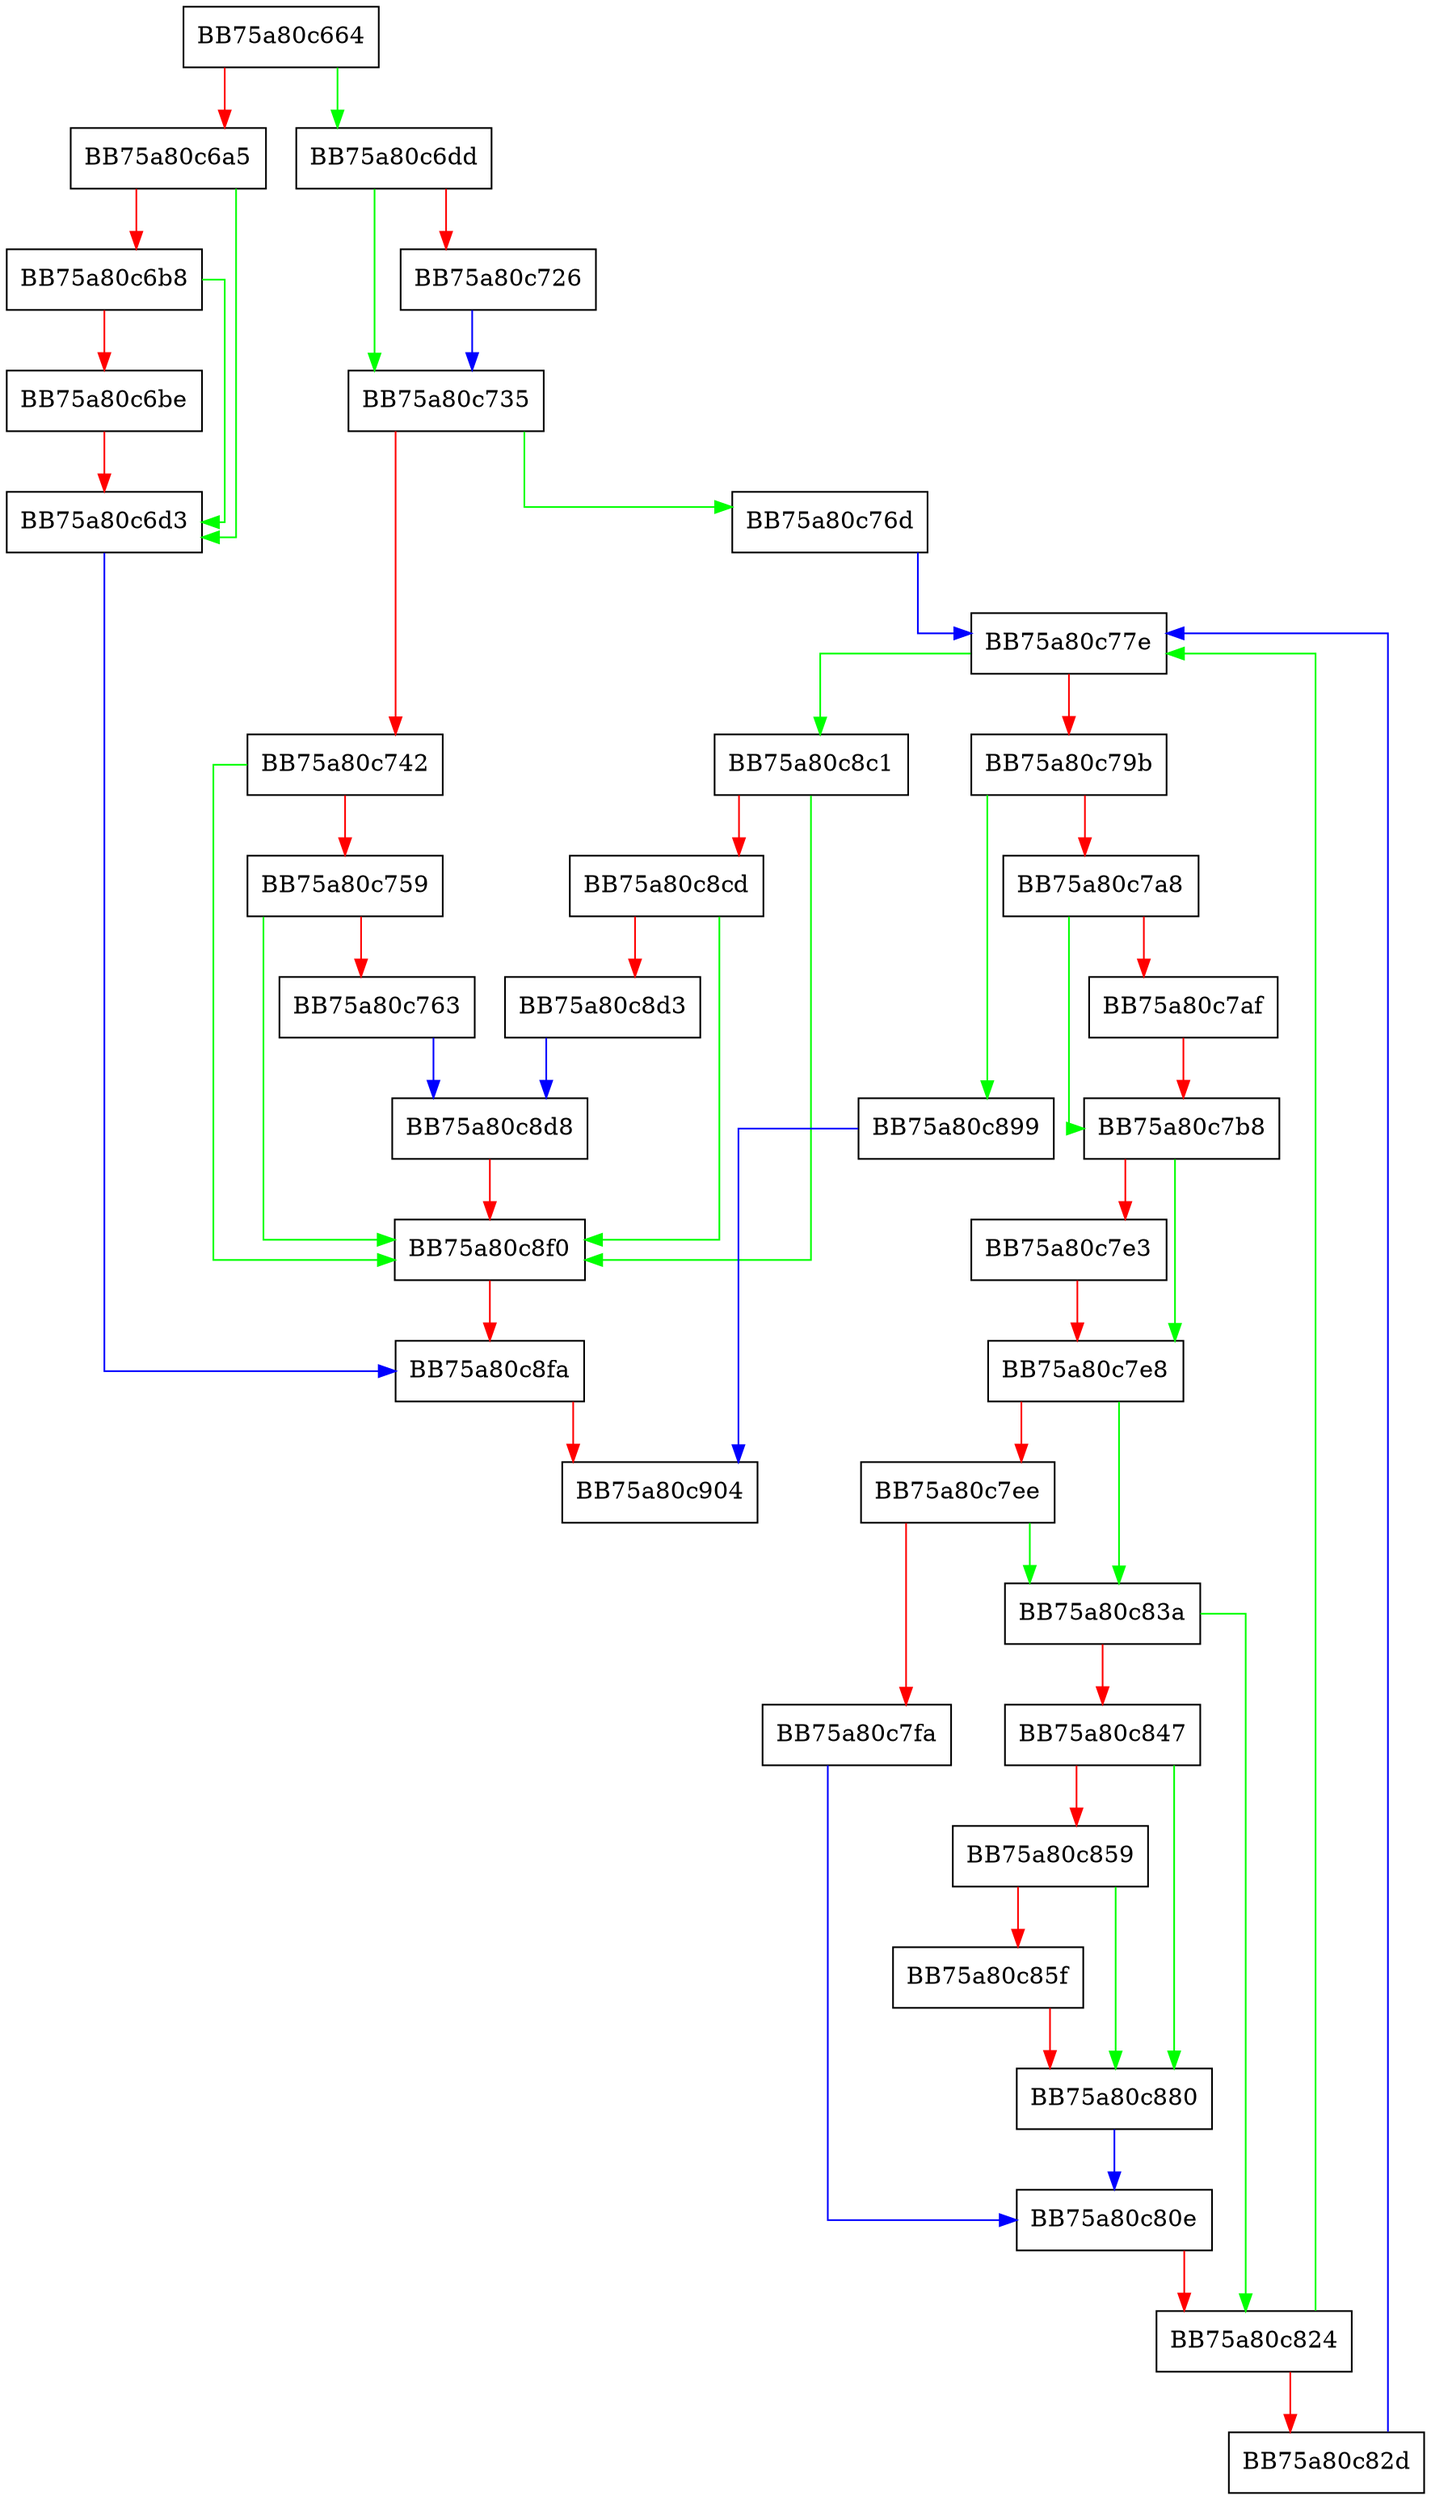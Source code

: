 digraph PurgeRemnantFiles {
  node [shape="box"];
  graph [splines=ortho];
  BB75a80c664 -> BB75a80c6dd [color="green"];
  BB75a80c664 -> BB75a80c6a5 [color="red"];
  BB75a80c6a5 -> BB75a80c6d3 [color="green"];
  BB75a80c6a5 -> BB75a80c6b8 [color="red"];
  BB75a80c6b8 -> BB75a80c6d3 [color="green"];
  BB75a80c6b8 -> BB75a80c6be [color="red"];
  BB75a80c6be -> BB75a80c6d3 [color="red"];
  BB75a80c6d3 -> BB75a80c8fa [color="blue"];
  BB75a80c6dd -> BB75a80c735 [color="green"];
  BB75a80c6dd -> BB75a80c726 [color="red"];
  BB75a80c726 -> BB75a80c735 [color="blue"];
  BB75a80c735 -> BB75a80c76d [color="green"];
  BB75a80c735 -> BB75a80c742 [color="red"];
  BB75a80c742 -> BB75a80c8f0 [color="green"];
  BB75a80c742 -> BB75a80c759 [color="red"];
  BB75a80c759 -> BB75a80c8f0 [color="green"];
  BB75a80c759 -> BB75a80c763 [color="red"];
  BB75a80c763 -> BB75a80c8d8 [color="blue"];
  BB75a80c76d -> BB75a80c77e [color="blue"];
  BB75a80c77e -> BB75a80c8c1 [color="green"];
  BB75a80c77e -> BB75a80c79b [color="red"];
  BB75a80c79b -> BB75a80c899 [color="green"];
  BB75a80c79b -> BB75a80c7a8 [color="red"];
  BB75a80c7a8 -> BB75a80c7b8 [color="green"];
  BB75a80c7a8 -> BB75a80c7af [color="red"];
  BB75a80c7af -> BB75a80c7b8 [color="red"];
  BB75a80c7b8 -> BB75a80c7e8 [color="green"];
  BB75a80c7b8 -> BB75a80c7e3 [color="red"];
  BB75a80c7e3 -> BB75a80c7e8 [color="red"];
  BB75a80c7e8 -> BB75a80c83a [color="green"];
  BB75a80c7e8 -> BB75a80c7ee [color="red"];
  BB75a80c7ee -> BB75a80c83a [color="green"];
  BB75a80c7ee -> BB75a80c7fa [color="red"];
  BB75a80c7fa -> BB75a80c80e [color="blue"];
  BB75a80c80e -> BB75a80c824 [color="red"];
  BB75a80c824 -> BB75a80c77e [color="green"];
  BB75a80c824 -> BB75a80c82d [color="red"];
  BB75a80c82d -> BB75a80c77e [color="blue"];
  BB75a80c83a -> BB75a80c824 [color="green"];
  BB75a80c83a -> BB75a80c847 [color="red"];
  BB75a80c847 -> BB75a80c880 [color="green"];
  BB75a80c847 -> BB75a80c859 [color="red"];
  BB75a80c859 -> BB75a80c880 [color="green"];
  BB75a80c859 -> BB75a80c85f [color="red"];
  BB75a80c85f -> BB75a80c880 [color="red"];
  BB75a80c880 -> BB75a80c80e [color="blue"];
  BB75a80c899 -> BB75a80c904 [color="blue"];
  BB75a80c8c1 -> BB75a80c8f0 [color="green"];
  BB75a80c8c1 -> BB75a80c8cd [color="red"];
  BB75a80c8cd -> BB75a80c8f0 [color="green"];
  BB75a80c8cd -> BB75a80c8d3 [color="red"];
  BB75a80c8d3 -> BB75a80c8d8 [color="blue"];
  BB75a80c8d8 -> BB75a80c8f0 [color="red"];
  BB75a80c8f0 -> BB75a80c8fa [color="red"];
  BB75a80c8fa -> BB75a80c904 [color="red"];
}